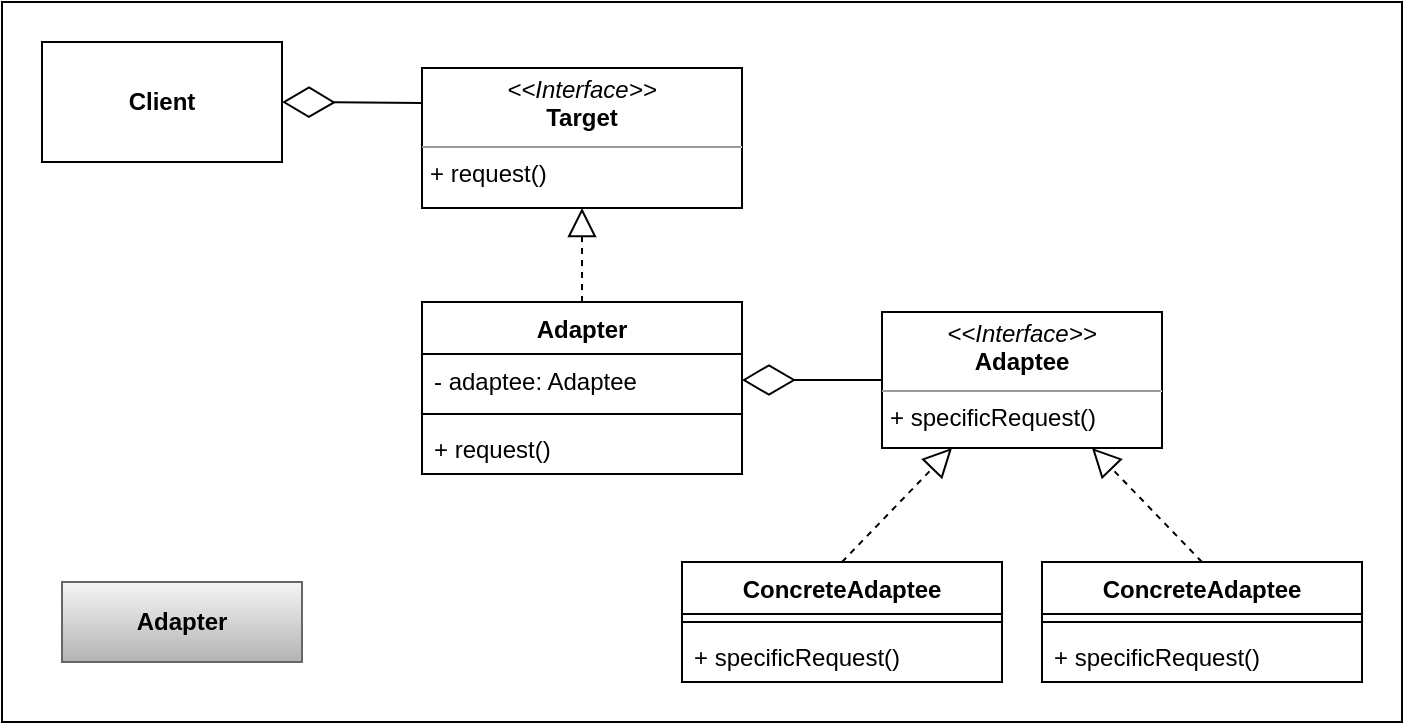 <mxfile version="13.10.0" type="device"><diagram id="JL3OZMwcYd1SJ-JOIoem" name="Page-1"><mxGraphModel dx="1009" dy="565" grid="1" gridSize="10" guides="1" tooltips="1" connect="1" arrows="1" fold="1" page="1" pageScale="1" pageWidth="827" pageHeight="1169" math="0" shadow="0"><root><mxCell id="0"/><mxCell id="1" parent="0"/><mxCell id="ddq-IGZv-irHYVerZF_S-29" value="" style="rounded=0;whiteSpace=wrap;html=1;" parent="1" vertex="1"><mxGeometry x="110" y="50" width="700" height="360" as="geometry"/></mxCell><mxCell id="ddq-IGZv-irHYVerZF_S-7" value="Adapter" style="swimlane;fontStyle=1;align=center;verticalAlign=top;childLayout=stackLayout;horizontal=1;startSize=26;horizontalStack=0;resizeParent=1;resizeParentMax=0;resizeLast=0;collapsible=1;marginBottom=0;" parent="1" vertex="1"><mxGeometry x="320" y="200" width="160" height="86" as="geometry"/></mxCell><mxCell id="gBryMJrr174RHeiixKig-1" value="- adaptee: Adaptee" style="text;strokeColor=none;fillColor=none;align=left;verticalAlign=top;spacingLeft=4;spacingRight=4;overflow=hidden;rotatable=0;points=[[0,0.5],[1,0.5]];portConstraint=eastwest;" vertex="1" parent="ddq-IGZv-irHYVerZF_S-7"><mxGeometry y="26" width="160" height="26" as="geometry"/></mxCell><mxCell id="ddq-IGZv-irHYVerZF_S-8" value="" style="line;strokeWidth=1;fillColor=none;align=left;verticalAlign=middle;spacingTop=-1;spacingLeft=3;spacingRight=3;rotatable=0;labelPosition=right;points=[];portConstraint=eastwest;" parent="ddq-IGZv-irHYVerZF_S-7" vertex="1"><mxGeometry y="52" width="160" height="8" as="geometry"/></mxCell><mxCell id="ddq-IGZv-irHYVerZF_S-13" value="+ request()" style="text;strokeColor=none;fillColor=none;align=left;verticalAlign=top;spacingLeft=4;spacingRight=4;overflow=hidden;rotatable=0;points=[[0,0.5],[1,0.5]];portConstraint=eastwest;" parent="ddq-IGZv-irHYVerZF_S-7" vertex="1"><mxGeometry y="60" width="160" height="26" as="geometry"/></mxCell><mxCell id="ddq-IGZv-irHYVerZF_S-10" value="&lt;p style=&quot;margin: 0px ; margin-top: 4px ; text-align: center&quot;&gt;&lt;i&gt;&amp;lt;&amp;lt;Interface&amp;gt;&amp;gt;&lt;/i&gt;&lt;br&gt;&lt;span style=&quot;font-weight: 700&quot;&gt;Target&lt;/span&gt;&lt;br&gt;&lt;/p&gt;&lt;hr size=&quot;1&quot;&gt;&lt;p style=&quot;margin: 0px ; margin-left: 4px&quot;&gt;+ request()&lt;br&gt;&lt;/p&gt;" style="verticalAlign=top;align=left;overflow=fill;fontSize=12;fontFamily=Helvetica;html=1;" parent="1" vertex="1"><mxGeometry x="320" y="83" width="160" height="70" as="geometry"/></mxCell><mxCell id="ddq-IGZv-irHYVerZF_S-11" value="" style="endArrow=block;dashed=1;endFill=0;endSize=12;html=1;entryX=0.5;entryY=1;entryDx=0;entryDy=0;exitX=0.5;exitY=0;exitDx=0;exitDy=0;" parent="1" source="ddq-IGZv-irHYVerZF_S-7" target="ddq-IGZv-irHYVerZF_S-10" edge="1"><mxGeometry width="160" relative="1" as="geometry"><mxPoint x="290" y="410" as="sourcePoint"/><mxPoint x="450" y="410" as="targetPoint"/></mxGeometry></mxCell><mxCell id="ddq-IGZv-irHYVerZF_S-14" value="&lt;p style=&quot;margin: 0px ; margin-top: 4px ; text-align: center&quot;&gt;&lt;i&gt;&amp;lt;&amp;lt;Interface&amp;gt;&amp;gt;&lt;/i&gt;&lt;br&gt;&lt;b&gt;Adaptee&lt;/b&gt;&lt;/p&gt;&lt;hr size=&quot;1&quot;&gt;&lt;p style=&quot;margin: 0px ; margin-left: 4px&quot;&gt;+ specificRequest()&lt;/p&gt;" style="verticalAlign=top;align=left;overflow=fill;fontSize=12;fontFamily=Helvetica;html=1;" parent="1" vertex="1"><mxGeometry x="550" y="205" width="140" height="68" as="geometry"/></mxCell><mxCell id="ddq-IGZv-irHYVerZF_S-15" value="" style="endArrow=diamondThin;endFill=0;endSize=24;html=1;entryX=1;entryY=0.5;entryDx=0;entryDy=0;exitX=0;exitY=0.5;exitDx=0;exitDy=0;" parent="1" source="ddq-IGZv-irHYVerZF_S-14" target="gBryMJrr174RHeiixKig-1" edge="1"><mxGeometry width="160" relative="1" as="geometry"><mxPoint x="390" y="400" as="sourcePoint"/><mxPoint x="480" y="287" as="targetPoint"/></mxGeometry></mxCell><mxCell id="ddq-IGZv-irHYVerZF_S-16" value="ConcreteAdaptee" style="swimlane;fontStyle=1;align=center;verticalAlign=top;childLayout=stackLayout;horizontal=1;startSize=26;horizontalStack=0;resizeParent=1;resizeParentMax=0;resizeLast=0;collapsible=1;marginBottom=0;" parent="1" vertex="1"><mxGeometry x="450" y="330" width="160" height="60" as="geometry"/></mxCell><mxCell id="ddq-IGZv-irHYVerZF_S-18" value="" style="line;strokeWidth=1;fillColor=none;align=left;verticalAlign=middle;spacingTop=-1;spacingLeft=3;spacingRight=3;rotatable=0;labelPosition=right;points=[];portConstraint=eastwest;" parent="ddq-IGZv-irHYVerZF_S-16" vertex="1"><mxGeometry y="26" width="160" height="8" as="geometry"/></mxCell><mxCell id="ddq-IGZv-irHYVerZF_S-19" value="+ specificRequest()" style="text;strokeColor=none;fillColor=none;align=left;verticalAlign=top;spacingLeft=4;spacingRight=4;overflow=hidden;rotatable=0;points=[[0,0.5],[1,0.5]];portConstraint=eastwest;" parent="ddq-IGZv-irHYVerZF_S-16" vertex="1"><mxGeometry y="34" width="160" height="26" as="geometry"/></mxCell><mxCell id="ddq-IGZv-irHYVerZF_S-21" value="ConcreteAdaptee" style="swimlane;fontStyle=1;align=center;verticalAlign=top;childLayout=stackLayout;horizontal=1;startSize=26;horizontalStack=0;resizeParent=1;resizeParentMax=0;resizeLast=0;collapsible=1;marginBottom=0;" parent="1" vertex="1"><mxGeometry x="630" y="330" width="160" height="60" as="geometry"/></mxCell><mxCell id="ddq-IGZv-irHYVerZF_S-22" value="" style="line;strokeWidth=1;fillColor=none;align=left;verticalAlign=middle;spacingTop=-1;spacingLeft=3;spacingRight=3;rotatable=0;labelPosition=right;points=[];portConstraint=eastwest;" parent="ddq-IGZv-irHYVerZF_S-21" vertex="1"><mxGeometry y="26" width="160" height="8" as="geometry"/></mxCell><mxCell id="ddq-IGZv-irHYVerZF_S-23" value="+ specificRequest()" style="text;strokeColor=none;fillColor=none;align=left;verticalAlign=top;spacingLeft=4;spacingRight=4;overflow=hidden;rotatable=0;points=[[0,0.5],[1,0.5]];portConstraint=eastwest;" parent="ddq-IGZv-irHYVerZF_S-21" vertex="1"><mxGeometry y="34" width="160" height="26" as="geometry"/></mxCell><mxCell id="ddq-IGZv-irHYVerZF_S-25" value="" style="endArrow=block;dashed=1;endFill=0;endSize=12;html=1;entryX=0.25;entryY=1;entryDx=0;entryDy=0;exitX=0.5;exitY=0;exitDx=0;exitDy=0;" parent="1" source="ddq-IGZv-irHYVerZF_S-16" target="ddq-IGZv-irHYVerZF_S-14" edge="1"><mxGeometry width="160" relative="1" as="geometry"><mxPoint x="600" y="560" as="sourcePoint"/><mxPoint x="760" y="560" as="targetPoint"/></mxGeometry></mxCell><mxCell id="ddq-IGZv-irHYVerZF_S-26" value="" style="endArrow=block;dashed=1;endFill=0;endSize=12;html=1;entryX=0.75;entryY=1;entryDx=0;entryDy=0;exitX=0.5;exitY=0;exitDx=0;exitDy=0;" parent="1" source="ddq-IGZv-irHYVerZF_S-21" target="ddq-IGZv-irHYVerZF_S-14" edge="1"><mxGeometry width="160" relative="1" as="geometry"><mxPoint x="690" y="580" as="sourcePoint"/><mxPoint x="850" y="580" as="targetPoint"/></mxGeometry></mxCell><mxCell id="ddq-IGZv-irHYVerZF_S-27" value="" style="endArrow=diamondThin;endFill=0;endSize=24;html=1;entryX=1;entryY=0.75;entryDx=0;entryDy=0;exitX=0;exitY=0.25;exitDx=0;exitDy=0;" parent="1" source="ddq-IGZv-irHYVerZF_S-10" edge="1"><mxGeometry width="160" relative="1" as="geometry"><mxPoint x="300" y="10" as="sourcePoint"/><mxPoint x="250" y="100" as="targetPoint"/></mxGeometry></mxCell><mxCell id="1EwjTxdkj7O39oedq4b9-1" value="Client" style="rounded=0;whiteSpace=wrap;html=1;fontStyle=1" parent="1" vertex="1"><mxGeometry x="130" y="70" width="120" height="60" as="geometry"/></mxCell><mxCell id="1EwjTxdkj7O39oedq4b9-2" value="Adapter" style="rounded=0;whiteSpace=wrap;html=1;gradientColor=#b3b3b3;fillColor=#f5f5f5;strokeColor=#666666;fontStyle=1" parent="1" vertex="1"><mxGeometry x="140" y="340" width="120" height="40" as="geometry"/></mxCell></root></mxGraphModel></diagram></mxfile>